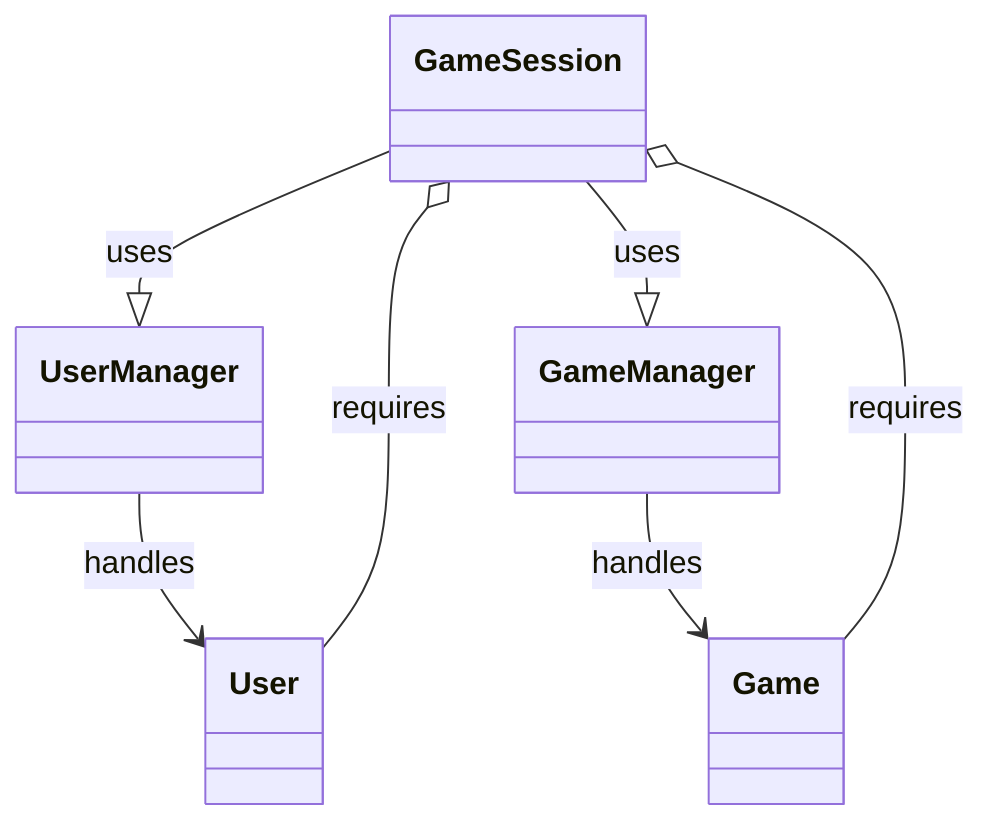 classDiagram
    direction UD
    class Game
    class User
    class GameManager
    class UserManager
    class GameSession

    UserManager --> User : handles
    GameManager --> Game : handles
    GameSession o-- User : requires
    GameSession o-- Game : requires
    GameSession --|> UserManager : uses
    GameSession --|> GameManager : uses
